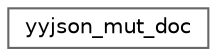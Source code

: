 digraph "类继承关系图"
{
 // LATEX_PDF_SIZE
  bgcolor="transparent";
  edge [fontname=Helvetica,fontsize=10,labelfontname=Helvetica,labelfontsize=10];
  node [fontname=Helvetica,fontsize=10,shape=box,height=0.2,width=0.4];
  rankdir="LR";
  Node0 [id="Node000000",label="yyjson_mut_doc",height=0.2,width=0.4,color="grey40", fillcolor="white", style="filled",URL="$structyyjson__mut__doc.html",tooltip=" "];
}
